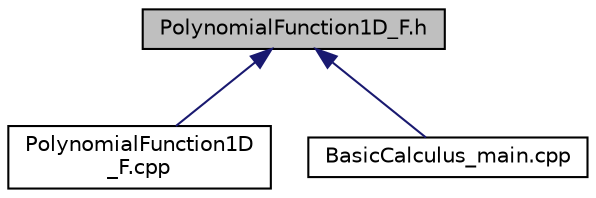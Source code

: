 digraph "PolynomialFunction1D_F.h"
{
  edge [fontname="Helvetica",fontsize="10",labelfontname="Helvetica",labelfontsize="10"];
  node [fontname="Helvetica",fontsize="10",shape=record];
  Node1 [label="PolynomialFunction1D_F.h",height=0.2,width=0.4,color="black", fillcolor="grey75", style="filled", fontcolor="black"];
  Node1 -> Node2 [dir="back",color="midnightblue",fontsize="10",style="solid",fontname="Helvetica"];
  Node2 [label="PolynomialFunction1D\l_F.cpp",height=0.2,width=0.4,color="black", fillcolor="white", style="filled",URL="$PolynomialFunction1D__F_8cpp.html"];
  Node1 -> Node3 [dir="back",color="midnightblue",fontsize="10",style="solid",fontname="Helvetica"];
  Node3 [label="BasicCalculus_main.cpp",height=0.2,width=0.4,color="black", fillcolor="white", style="filled",URL="$BasicCalculus__main_8cpp.html"];
}
